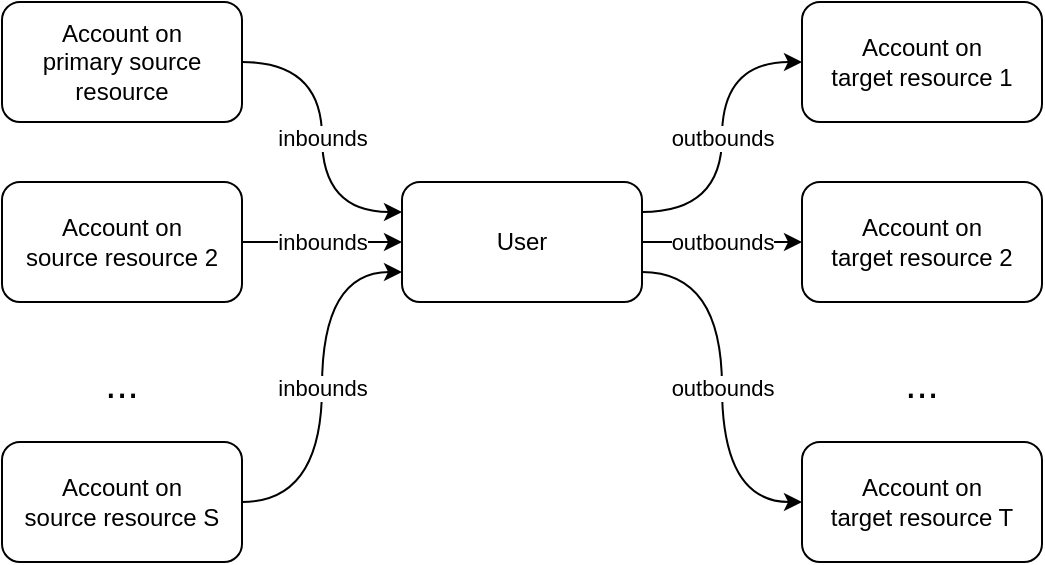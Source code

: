 <mxfile version="14.4.3" type="device"><diagram id="p6lO_nIj0KvSHmsCJ1aV" name="Page-1"><mxGraphModel dx="1086" dy="966" grid="1" gridSize="10" guides="1" tooltips="1" connect="1" arrows="1" fold="1" page="1" pageScale="1" pageWidth="827" pageHeight="1169" math="0" shadow="0"><root><mxCell id="0"/><mxCell id="1" parent="0"/><mxCell id="GoA-E58Lsf8j7QziviYl-3" value="inbounds" style="edgeStyle=orthogonalEdgeStyle;rounded=0;orthogonalLoop=1;jettySize=auto;html=1;exitX=1;exitY=0.5;exitDx=0;exitDy=0;entryX=0;entryY=0.25;entryDx=0;entryDy=0;curved=1;" parent="1" source="GoA-E58Lsf8j7QziviYl-1" target="GoA-E58Lsf8j7QziviYl-2" edge="1"><mxGeometry relative="1" as="geometry"/></mxCell><mxCell id="GoA-E58Lsf8j7QziviYl-1" value="Account on&lt;br&gt;primary source resource" style="rounded=1;whiteSpace=wrap;html=1;" parent="1" vertex="1"><mxGeometry x="40" y="170" width="120" height="60" as="geometry"/></mxCell><mxCell id="GoA-E58Lsf8j7QziviYl-9" value="outbounds" style="edgeStyle=orthogonalEdgeStyle;curved=1;rounded=0;orthogonalLoop=1;jettySize=auto;html=1;exitX=1;exitY=0.25;exitDx=0;exitDy=0;entryX=0;entryY=0.5;entryDx=0;entryDy=0;" parent="1" source="GoA-E58Lsf8j7QziviYl-2" target="GoA-E58Lsf8j7QziviYl-4" edge="1"><mxGeometry relative="1" as="geometry"/></mxCell><mxCell id="GoA-E58Lsf8j7QziviYl-10" value="outbounds" style="edgeStyle=orthogonalEdgeStyle;curved=1;rounded=0;orthogonalLoop=1;jettySize=auto;html=1;exitX=1;exitY=0.5;exitDx=0;exitDy=0;entryX=0;entryY=0.5;entryDx=0;entryDy=0;" parent="1" source="GoA-E58Lsf8j7QziviYl-2" target="GoA-E58Lsf8j7QziviYl-5" edge="1"><mxGeometry relative="1" as="geometry"/></mxCell><mxCell id="GoA-E58Lsf8j7QziviYl-11" value="outbounds" style="edgeStyle=orthogonalEdgeStyle;curved=1;rounded=0;orthogonalLoop=1;jettySize=auto;html=1;exitX=1;exitY=0.75;exitDx=0;exitDy=0;entryX=0;entryY=0.5;entryDx=0;entryDy=0;" parent="1" source="GoA-E58Lsf8j7QziviYl-2" target="GoA-E58Lsf8j7QziviYl-6" edge="1"><mxGeometry relative="1" as="geometry"/></mxCell><mxCell id="GoA-E58Lsf8j7QziviYl-2" value="User" style="rounded=1;whiteSpace=wrap;html=1;" parent="1" vertex="1"><mxGeometry x="240" y="260" width="120" height="60" as="geometry"/></mxCell><mxCell id="GoA-E58Lsf8j7QziviYl-4" value="Account on&lt;br&gt;target resource 1" style="rounded=1;whiteSpace=wrap;html=1;" parent="1" vertex="1"><mxGeometry x="440" y="170" width="120" height="60" as="geometry"/></mxCell><mxCell id="GoA-E58Lsf8j7QziviYl-5" value="Account on&lt;br&gt;target resource 2" style="rounded=1;whiteSpace=wrap;html=1;" parent="1" vertex="1"><mxGeometry x="440" y="260" width="120" height="60" as="geometry"/></mxCell><mxCell id="GoA-E58Lsf8j7QziviYl-6" value="Account on&lt;br&gt;target resource T" style="rounded=1;whiteSpace=wrap;html=1;" parent="1" vertex="1"><mxGeometry x="440" y="390" width="120" height="60" as="geometry"/></mxCell><mxCell id="GoA-E58Lsf8j7QziviYl-7" value="&lt;font style=&quot;font-size: 20px&quot;&gt;...&lt;/font&gt;" style="text;html=1;strokeColor=none;fillColor=none;align=center;verticalAlign=middle;whiteSpace=wrap;rounded=0;" parent="1" vertex="1"><mxGeometry x="480" y="350" width="40" height="20" as="geometry"/></mxCell><mxCell id="jMV1XROBasa4SgnsOsP6-2" value="inbounds" style="edgeStyle=orthogonalEdgeStyle;curved=1;rounded=0;orthogonalLoop=1;jettySize=auto;html=1;exitX=1;exitY=0.5;exitDx=0;exitDy=0;entryX=0;entryY=0.5;entryDx=0;entryDy=0;" edge="1" parent="1" source="jMV1XROBasa4SgnsOsP6-1" target="GoA-E58Lsf8j7QziviYl-2"><mxGeometry relative="1" as="geometry"/></mxCell><mxCell id="jMV1XROBasa4SgnsOsP6-1" value="Account on&lt;br&gt;source resource 2" style="rounded=1;whiteSpace=wrap;html=1;" vertex="1" parent="1"><mxGeometry x="40" y="260" width="120" height="60" as="geometry"/></mxCell><mxCell id="jMV1XROBasa4SgnsOsP6-3" value="Account on&lt;br&gt;source resource S" style="rounded=1;whiteSpace=wrap;html=1;" vertex="1" parent="1"><mxGeometry x="40" y="390" width="120" height="60" as="geometry"/></mxCell><mxCell id="jMV1XROBasa4SgnsOsP6-4" value="&lt;font style=&quot;font-size: 20px&quot;&gt;...&lt;/font&gt;" style="text;html=1;strokeColor=none;fillColor=none;align=center;verticalAlign=middle;whiteSpace=wrap;rounded=0;" vertex="1" parent="1"><mxGeometry x="80" y="350" width="40" height="20" as="geometry"/></mxCell><mxCell id="jMV1XROBasa4SgnsOsP6-5" value="inbounds" style="edgeStyle=orthogonalEdgeStyle;curved=1;rounded=0;orthogonalLoop=1;jettySize=auto;html=1;entryX=0;entryY=0.75;entryDx=0;entryDy=0;exitX=1;exitY=0.5;exitDx=0;exitDy=0;" edge="1" parent="1" source="jMV1XROBasa4SgnsOsP6-3" target="GoA-E58Lsf8j7QziviYl-2"><mxGeometry relative="1" as="geometry"><mxPoint x="210" y="440" as="sourcePoint"/><mxPoint x="240" y="400" as="targetPoint"/></mxGeometry></mxCell></root></mxGraphModel></diagram></mxfile>